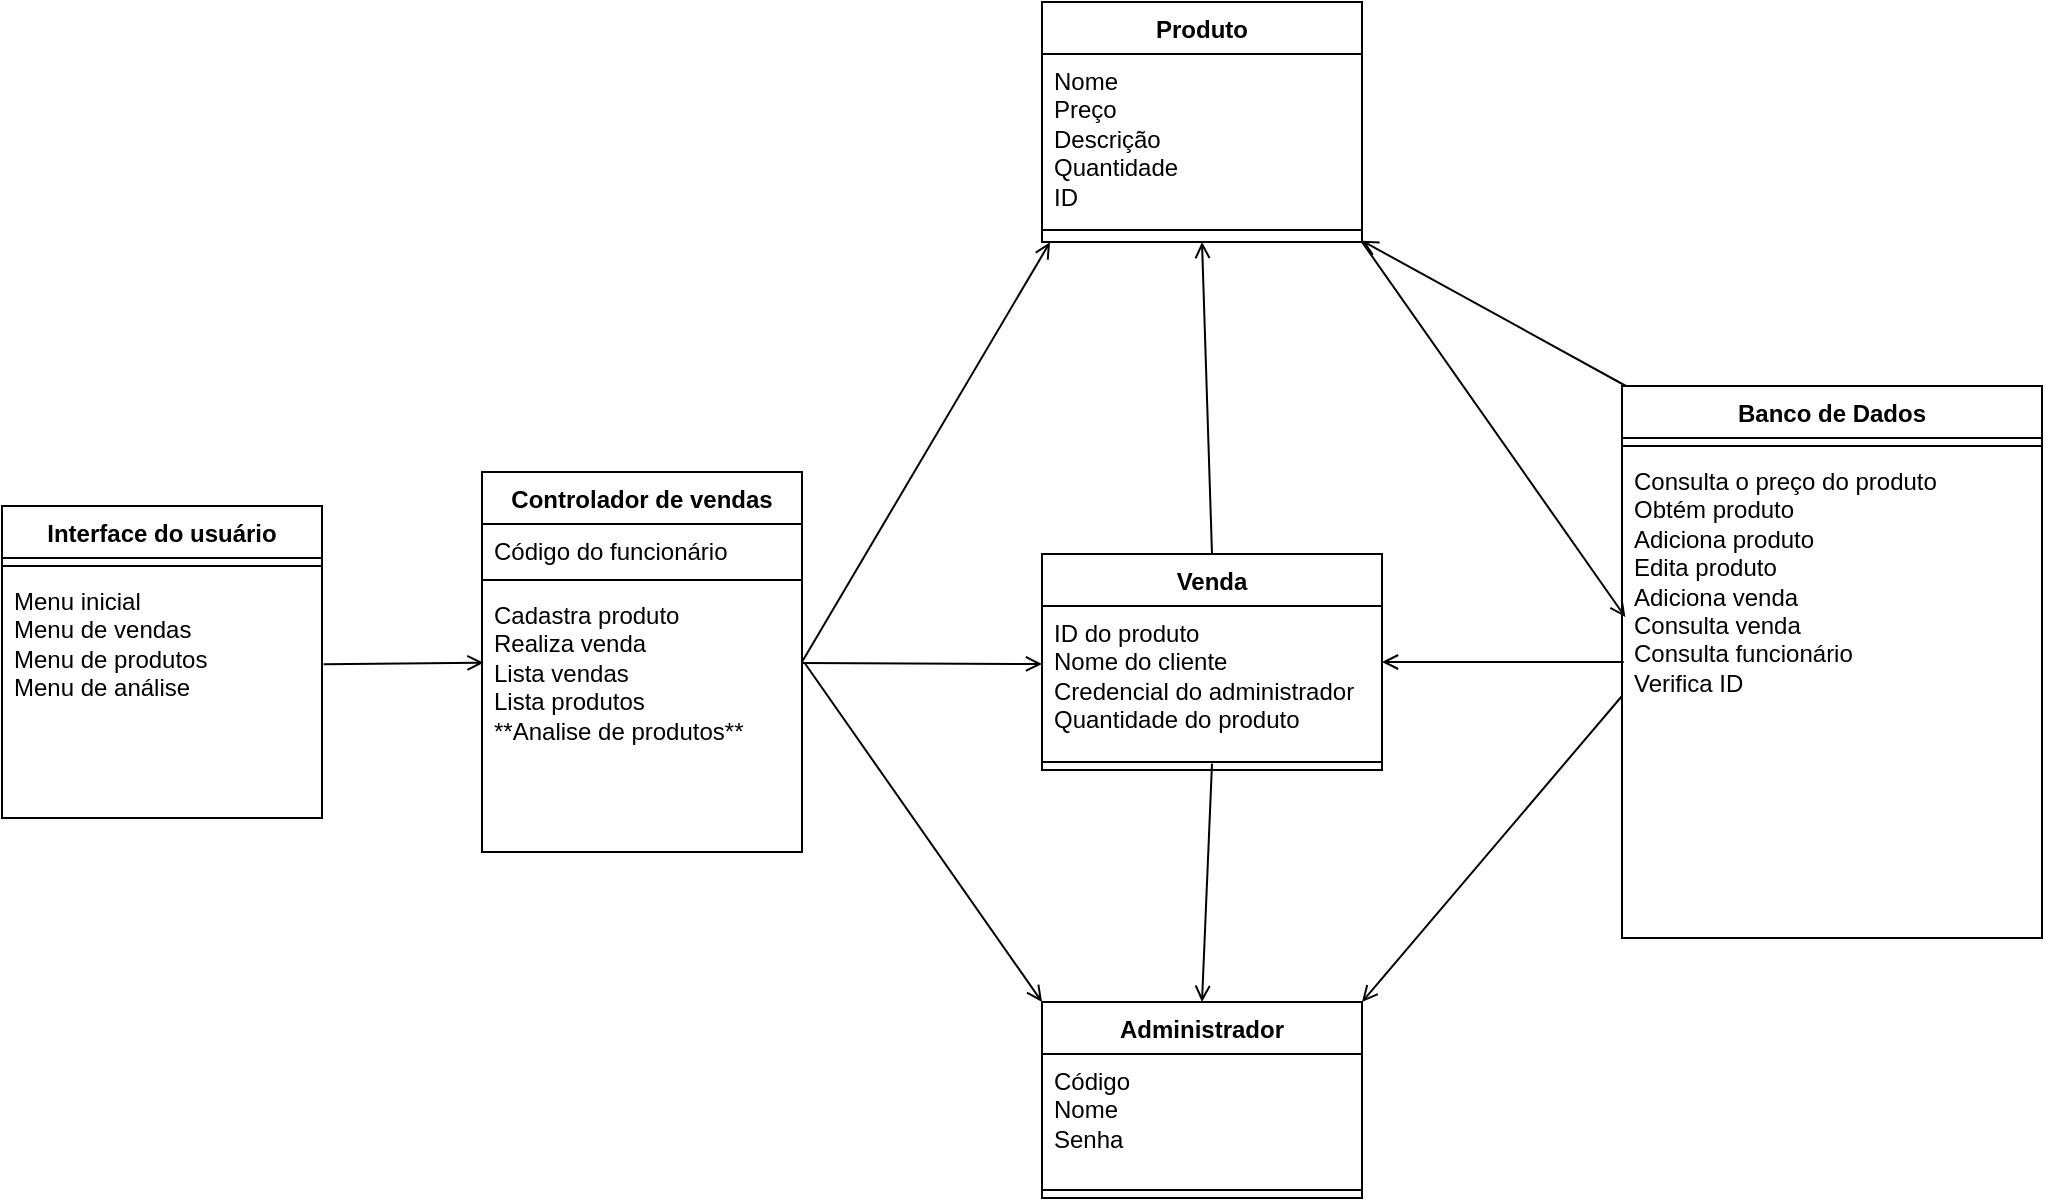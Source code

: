 <mxfile version="24.8.4">
  <diagram name="Página-1" id="TmxRRfjlVS-CmKC4z3fs">
    <mxGraphModel dx="1834" dy="780" grid="1" gridSize="10" guides="1" tooltips="1" connect="1" arrows="1" fold="1" page="0" pageScale="1" pageWidth="827" pageHeight="1169" math="0" shadow="0">
      <root>
        <mxCell id="0" />
        <mxCell id="1" parent="0" />
        <mxCell id="JyQJrLBGh6-8oo3_yewx-1" value="Produto" style="swimlane;fontStyle=1;align=center;verticalAlign=top;childLayout=stackLayout;horizontal=1;startSize=26;horizontalStack=0;resizeParent=1;resizeParentMax=0;resizeLast=0;collapsible=1;marginBottom=0;whiteSpace=wrap;html=1;" parent="1" vertex="1">
          <mxGeometry x="280" y="80" width="160" height="120" as="geometry" />
        </mxCell>
        <mxCell id="JyQJrLBGh6-8oo3_yewx-2" value="Nome&lt;div&gt;Preço&lt;/div&gt;&lt;div&gt;Descrição&lt;/div&gt;&lt;div&gt;Quantidade&lt;/div&gt;&lt;div&gt;ID&lt;/div&gt;" style="text;strokeColor=none;fillColor=none;align=left;verticalAlign=top;spacingLeft=4;spacingRight=4;overflow=hidden;rotatable=0;points=[[0,0.5],[1,0.5]];portConstraint=eastwest;whiteSpace=wrap;html=1;" parent="JyQJrLBGh6-8oo3_yewx-1" vertex="1">
          <mxGeometry y="26" width="160" height="84" as="geometry" />
        </mxCell>
        <mxCell id="JyQJrLBGh6-8oo3_yewx-3" value="" style="line;strokeWidth=1;fillColor=none;align=left;verticalAlign=middle;spacingTop=-1;spacingLeft=3;spacingRight=3;rotatable=0;labelPosition=right;points=[];portConstraint=eastwest;strokeColor=inherit;" parent="JyQJrLBGh6-8oo3_yewx-1" vertex="1">
          <mxGeometry y="110" width="160" height="8" as="geometry" />
        </mxCell>
        <mxCell id="JyQJrLBGh6-8oo3_yewx-4" value="&lt;div&gt;&lt;br&gt;&lt;/div&gt;" style="text;strokeColor=none;fillColor=none;align=left;verticalAlign=top;spacingLeft=4;spacingRight=4;overflow=hidden;rotatable=0;points=[[0,0.5],[1,0.5]];portConstraint=eastwest;whiteSpace=wrap;html=1;" parent="JyQJrLBGh6-8oo3_yewx-1" vertex="1">
          <mxGeometry y="118" width="160" height="2" as="geometry" />
        </mxCell>
        <mxCell id="JyQJrLBGh6-8oo3_yewx-5" value="Venda" style="swimlane;fontStyle=1;align=center;verticalAlign=top;childLayout=stackLayout;horizontal=1;startSize=26;horizontalStack=0;resizeParent=1;resizeParentMax=0;resizeLast=0;collapsible=1;marginBottom=0;whiteSpace=wrap;html=1;" parent="1" vertex="1">
          <mxGeometry x="280" y="356" width="170" height="108" as="geometry" />
        </mxCell>
        <mxCell id="JyQJrLBGh6-8oo3_yewx-6" value="ID do produto&lt;div&gt;Nome do cliente&lt;/div&gt;&lt;div&gt;Credencial do administrador&lt;/div&gt;&lt;div&gt;Quantidade do produto&lt;/div&gt;" style="text;strokeColor=none;fillColor=none;align=left;verticalAlign=top;spacingLeft=4;spacingRight=4;overflow=hidden;rotatable=0;points=[[0,0.5],[1,0.5]];portConstraint=eastwest;whiteSpace=wrap;html=1;" parent="JyQJrLBGh6-8oo3_yewx-5" vertex="1">
          <mxGeometry y="26" width="170" height="74" as="geometry" />
        </mxCell>
        <mxCell id="JyQJrLBGh6-8oo3_yewx-7" value="" style="line;strokeWidth=1;fillColor=none;align=left;verticalAlign=middle;spacingTop=-1;spacingLeft=3;spacingRight=3;rotatable=0;labelPosition=right;points=[];portConstraint=eastwest;strokeColor=inherit;" parent="JyQJrLBGh6-8oo3_yewx-5" vertex="1">
          <mxGeometry y="100" width="170" height="8" as="geometry" />
        </mxCell>
        <mxCell id="JyQJrLBGh6-8oo3_yewx-9" value="Controlador de vendas" style="swimlane;fontStyle=1;align=center;verticalAlign=top;childLayout=stackLayout;horizontal=1;startSize=26;horizontalStack=0;resizeParent=1;resizeParentMax=0;resizeLast=0;collapsible=1;marginBottom=0;whiteSpace=wrap;html=1;" parent="1" vertex="1">
          <mxGeometry y="315" width="160" height="190" as="geometry" />
        </mxCell>
        <mxCell id="JyQJrLBGh6-8oo3_yewx-10" value="Código do funcionário" style="text;strokeColor=none;fillColor=none;align=left;verticalAlign=top;spacingLeft=4;spacingRight=4;overflow=hidden;rotatable=0;points=[[0,0.5],[1,0.5]];portConstraint=eastwest;whiteSpace=wrap;html=1;" parent="JyQJrLBGh6-8oo3_yewx-9" vertex="1">
          <mxGeometry y="26" width="160" height="24" as="geometry" />
        </mxCell>
        <mxCell id="JyQJrLBGh6-8oo3_yewx-11" value="" style="line;strokeWidth=1;fillColor=none;align=left;verticalAlign=middle;spacingTop=-1;spacingLeft=3;spacingRight=3;rotatable=0;labelPosition=right;points=[];portConstraint=eastwest;strokeColor=inherit;" parent="JyQJrLBGh6-8oo3_yewx-9" vertex="1">
          <mxGeometry y="50" width="160" height="8" as="geometry" />
        </mxCell>
        <mxCell id="JyQJrLBGh6-8oo3_yewx-12" value="Cadastra produto&lt;div&gt;Realiza venda&lt;/div&gt;&lt;div&gt;Lista vendas&lt;/div&gt;&lt;div&gt;Lista produtos&lt;/div&gt;&lt;div&gt;**Analise de produtos**&lt;/div&gt;" style="text;strokeColor=none;fillColor=none;align=left;verticalAlign=top;spacingLeft=4;spacingRight=4;overflow=hidden;rotatable=0;points=[[0,0.5],[1,0.5]];portConstraint=eastwest;whiteSpace=wrap;html=1;" parent="JyQJrLBGh6-8oo3_yewx-9" vertex="1">
          <mxGeometry y="58" width="160" height="132" as="geometry" />
        </mxCell>
        <mxCell id="JyQJrLBGh6-8oo3_yewx-13" value="Banco de Dados&lt;div&gt;&lt;br&gt;&lt;/div&gt;" style="swimlane;fontStyle=1;align=center;verticalAlign=top;childLayout=stackLayout;horizontal=1;startSize=26;horizontalStack=0;resizeParent=1;resizeParentMax=0;resizeLast=0;collapsible=1;marginBottom=0;whiteSpace=wrap;html=1;" parent="1" vertex="1">
          <mxGeometry x="570" y="272" width="210" height="276" as="geometry" />
        </mxCell>
        <mxCell id="JyQJrLBGh6-8oo3_yewx-15" value="" style="line;strokeWidth=1;fillColor=none;align=left;verticalAlign=middle;spacingTop=-1;spacingLeft=3;spacingRight=3;rotatable=0;labelPosition=right;points=[];portConstraint=eastwest;strokeColor=inherit;" parent="JyQJrLBGh6-8oo3_yewx-13" vertex="1">
          <mxGeometry y="26" width="210" height="8" as="geometry" />
        </mxCell>
        <mxCell id="JyQJrLBGh6-8oo3_yewx-16" value="Consulta o preço do produto&lt;div&gt;Obtém produto&lt;/div&gt;&lt;div&gt;Adiciona produto&lt;/div&gt;&lt;div&gt;Edita produto&lt;/div&gt;&lt;div&gt;Adiciona venda&lt;/div&gt;&lt;div&gt;Consulta venda&lt;/div&gt;&lt;div&gt;Consulta funcionário&lt;/div&gt;&lt;div&gt;Verifica ID&lt;div&gt;&lt;br&gt;&lt;/div&gt;&lt;/div&gt;" style="text;strokeColor=none;fillColor=none;align=left;verticalAlign=top;spacingLeft=4;spacingRight=4;overflow=hidden;rotatable=0;points=[[0,0.5],[1,0.5]];portConstraint=eastwest;whiteSpace=wrap;html=1;" parent="JyQJrLBGh6-8oo3_yewx-13" vertex="1">
          <mxGeometry y="34" width="210" height="242" as="geometry" />
        </mxCell>
        <mxCell id="JyQJrLBGh6-8oo3_yewx-17" value="Interface do usuário" style="swimlane;fontStyle=1;align=center;verticalAlign=top;childLayout=stackLayout;horizontal=1;startSize=26;horizontalStack=0;resizeParent=1;resizeParentMax=0;resizeLast=0;collapsible=1;marginBottom=0;whiteSpace=wrap;html=1;" parent="1" vertex="1">
          <mxGeometry x="-240" y="332" width="160" height="156" as="geometry" />
        </mxCell>
        <mxCell id="JyQJrLBGh6-8oo3_yewx-19" value="" style="line;strokeWidth=1;fillColor=none;align=left;verticalAlign=middle;spacingTop=-1;spacingLeft=3;spacingRight=3;rotatable=0;labelPosition=right;points=[];portConstraint=eastwest;strokeColor=inherit;" parent="JyQJrLBGh6-8oo3_yewx-17" vertex="1">
          <mxGeometry y="26" width="160" height="8" as="geometry" />
        </mxCell>
        <mxCell id="JyQJrLBGh6-8oo3_yewx-20" value="&lt;div&gt;Menu inicial&lt;/div&gt;&lt;div&gt;Menu de vendas&lt;/div&gt;&lt;div&gt;Menu de produtos&lt;/div&gt;&lt;div&gt;Menu de análise&lt;/div&gt;" style="text;strokeColor=none;fillColor=none;align=left;verticalAlign=top;spacingLeft=4;spacingRight=4;overflow=hidden;rotatable=0;points=[[0,0.5],[1,0.5]];portConstraint=eastwest;whiteSpace=wrap;html=1;" parent="JyQJrLBGh6-8oo3_yewx-17" vertex="1">
          <mxGeometry y="34" width="160" height="122" as="geometry" />
        </mxCell>
        <mxCell id="JyQJrLBGh6-8oo3_yewx-21" value="" style="endArrow=open;html=1;rounded=0;exitX=1.005;exitY=0.37;exitDx=0;exitDy=0;exitPerimeter=0;entryX=0.005;entryY=0.283;entryDx=0;entryDy=0;entryPerimeter=0;endFill=0;" parent="1" source="JyQJrLBGh6-8oo3_yewx-20" target="JyQJrLBGh6-8oo3_yewx-12" edge="1">
          <mxGeometry width="50" height="50" relative="1" as="geometry">
            <mxPoint x="380" y="430" as="sourcePoint" />
            <mxPoint x="430" y="380" as="targetPoint" />
          </mxGeometry>
        </mxCell>
        <mxCell id="JyQJrLBGh6-8oo3_yewx-22" value="Administrador" style="swimlane;fontStyle=1;align=center;verticalAlign=top;childLayout=stackLayout;horizontal=1;startSize=26;horizontalStack=0;resizeParent=1;resizeParentMax=0;resizeLast=0;collapsible=1;marginBottom=0;whiteSpace=wrap;html=1;" parent="1" vertex="1">
          <mxGeometry x="280" y="580" width="160" height="98" as="geometry" />
        </mxCell>
        <mxCell id="JyQJrLBGh6-8oo3_yewx-23" value="Código&lt;div&gt;Nome&lt;/div&gt;&lt;div&gt;Senha&lt;/div&gt;" style="text;strokeColor=none;fillColor=none;align=left;verticalAlign=top;spacingLeft=4;spacingRight=4;overflow=hidden;rotatable=0;points=[[0,0.5],[1,0.5]];portConstraint=eastwest;whiteSpace=wrap;html=1;" parent="JyQJrLBGh6-8oo3_yewx-22" vertex="1">
          <mxGeometry y="26" width="160" height="64" as="geometry" />
        </mxCell>
        <mxCell id="JyQJrLBGh6-8oo3_yewx-24" value="" style="line;strokeWidth=1;fillColor=none;align=left;verticalAlign=middle;spacingTop=-1;spacingLeft=3;spacingRight=3;rotatable=0;labelPosition=right;points=[];portConstraint=eastwest;strokeColor=inherit;" parent="JyQJrLBGh6-8oo3_yewx-22" vertex="1">
          <mxGeometry y="90" width="160" height="8" as="geometry" />
        </mxCell>
        <mxCell id="JyQJrLBGh6-8oo3_yewx-27" value="" style="endArrow=open;html=1;rounded=0;exitX=1.005;exitY=0.37;exitDx=0;exitDy=0;exitPerimeter=0;entryX=0;entryY=0.392;entryDx=0;entryDy=0;entryPerimeter=0;endFill=0;" parent="1" target="JyQJrLBGh6-8oo3_yewx-6" edge="1">
          <mxGeometry width="50" height="50" relative="1" as="geometry">
            <mxPoint x="160" y="410.5" as="sourcePoint" />
            <mxPoint x="240" y="409.5" as="targetPoint" />
          </mxGeometry>
        </mxCell>
        <mxCell id="JyQJrLBGh6-8oo3_yewx-28" value="" style="endArrow=open;html=1;rounded=0;exitX=1;exitY=0.28;exitDx=0;exitDy=0;exitPerimeter=0;entryX=0.025;entryY=1.063;entryDx=0;entryDy=0;entryPerimeter=0;endFill=0;" parent="1" source="JyQJrLBGh6-8oo3_yewx-12" target="JyQJrLBGh6-8oo3_yewx-4" edge="1">
          <mxGeometry width="50" height="50" relative="1" as="geometry">
            <mxPoint x="170" y="420.5" as="sourcePoint" />
            <mxPoint x="290" y="421" as="targetPoint" />
          </mxGeometry>
        </mxCell>
        <mxCell id="JyQJrLBGh6-8oo3_yewx-29" value="" style="endArrow=open;html=1;rounded=0;exitX=1.01;exitY=0.287;exitDx=0;exitDy=0;exitPerimeter=0;entryX=0;entryY=0;entryDx=0;entryDy=0;endFill=0;" parent="1" source="JyQJrLBGh6-8oo3_yewx-12" target="JyQJrLBGh6-8oo3_yewx-22" edge="1">
          <mxGeometry width="50" height="50" relative="1" as="geometry">
            <mxPoint x="170" y="420" as="sourcePoint" />
            <mxPoint x="294" y="242" as="targetPoint" />
          </mxGeometry>
        </mxCell>
        <mxCell id="JyQJrLBGh6-8oo3_yewx-30" value="" style="endArrow=open;html=1;rounded=0;entryX=0.008;entryY=0.337;entryDx=0;entryDy=0;entryPerimeter=0;endFill=0;" parent="1" target="JyQJrLBGh6-8oo3_yewx-16" edge="1">
          <mxGeometry width="50" height="50" relative="1" as="geometry">
            <mxPoint x="440" y="200" as="sourcePoint" />
            <mxPoint x="564" y="52" as="targetPoint" />
          </mxGeometry>
        </mxCell>
        <mxCell id="JyQJrLBGh6-8oo3_yewx-32" value="" style="endArrow=open;html=1;rounded=0;exitX=0.004;exitY=0.43;exitDx=0;exitDy=0;exitPerimeter=0;entryX=1;entryY=0.5;entryDx=0;entryDy=0;endFill=0;" parent="1" source="JyQJrLBGh6-8oo3_yewx-16" target="JyQJrLBGh6-8oo3_yewx-5" edge="1">
          <mxGeometry width="50" height="50" relative="1" as="geometry">
            <mxPoint x="180" y="430.5" as="sourcePoint" />
            <mxPoint x="300" y="431" as="targetPoint" />
          </mxGeometry>
        </mxCell>
        <mxCell id="JyQJrLBGh6-8oo3_yewx-34" value="" style="endArrow=none;html=1;rounded=0;exitX=1;exitY=0.688;exitDx=0;exitDy=0;exitPerimeter=0;entryX=0.008;entryY=0.337;entryDx=0;entryDy=0;entryPerimeter=0;endFill=0;startArrow=open;startFill=0;" parent="1" source="JyQJrLBGh6-8oo3_yewx-4" edge="1">
          <mxGeometry width="50" height="50" relative="1" as="geometry">
            <mxPoint x="440" y="114" as="sourcePoint" />
            <mxPoint x="572" y="272" as="targetPoint" />
          </mxGeometry>
        </mxCell>
        <mxCell id="JyQJrLBGh6-8oo3_yewx-35" value="" style="endArrow=open;html=1;rounded=0;exitX=0;exitY=0.5;exitDx=0;exitDy=0;entryX=1;entryY=0;entryDx=0;entryDy=0;endFill=0;" parent="1" source="JyQJrLBGh6-8oo3_yewx-16" target="JyQJrLBGh6-8oo3_yewx-22" edge="1">
          <mxGeometry width="50" height="50" relative="1" as="geometry">
            <mxPoint x="450" y="240" as="sourcePoint" />
            <mxPoint x="582" y="398" as="targetPoint" />
          </mxGeometry>
        </mxCell>
        <mxCell id="JyQJrLBGh6-8oo3_yewx-36" value="" style="endArrow=open;html=1;rounded=0;exitX=0.5;exitY=0;exitDx=0;exitDy=0;entryX=0.5;entryY=1;entryDx=0;entryDy=0;endFill=0;" parent="1" source="JyQJrLBGh6-8oo3_yewx-5" target="JyQJrLBGh6-8oo3_yewx-1" edge="1">
          <mxGeometry width="50" height="50" relative="1" as="geometry">
            <mxPoint x="450" y="240" as="sourcePoint" />
            <mxPoint x="582" y="398" as="targetPoint" />
          </mxGeometry>
        </mxCell>
        <mxCell id="JyQJrLBGh6-8oo3_yewx-37" value="" style="endArrow=open;html=1;rounded=0;entryX=0.5;entryY=0;entryDx=0;entryDy=0;endFill=0;exitX=0.5;exitY=0.604;exitDx=0;exitDy=0;exitPerimeter=0;" parent="1" source="JyQJrLBGh6-8oo3_yewx-7" target="JyQJrLBGh6-8oo3_yewx-22" edge="1">
          <mxGeometry width="50" height="50" relative="1" as="geometry">
            <mxPoint x="360" y="470" as="sourcePoint" />
            <mxPoint x="370" y="240" as="targetPoint" />
          </mxGeometry>
        </mxCell>
      </root>
    </mxGraphModel>
  </diagram>
</mxfile>
